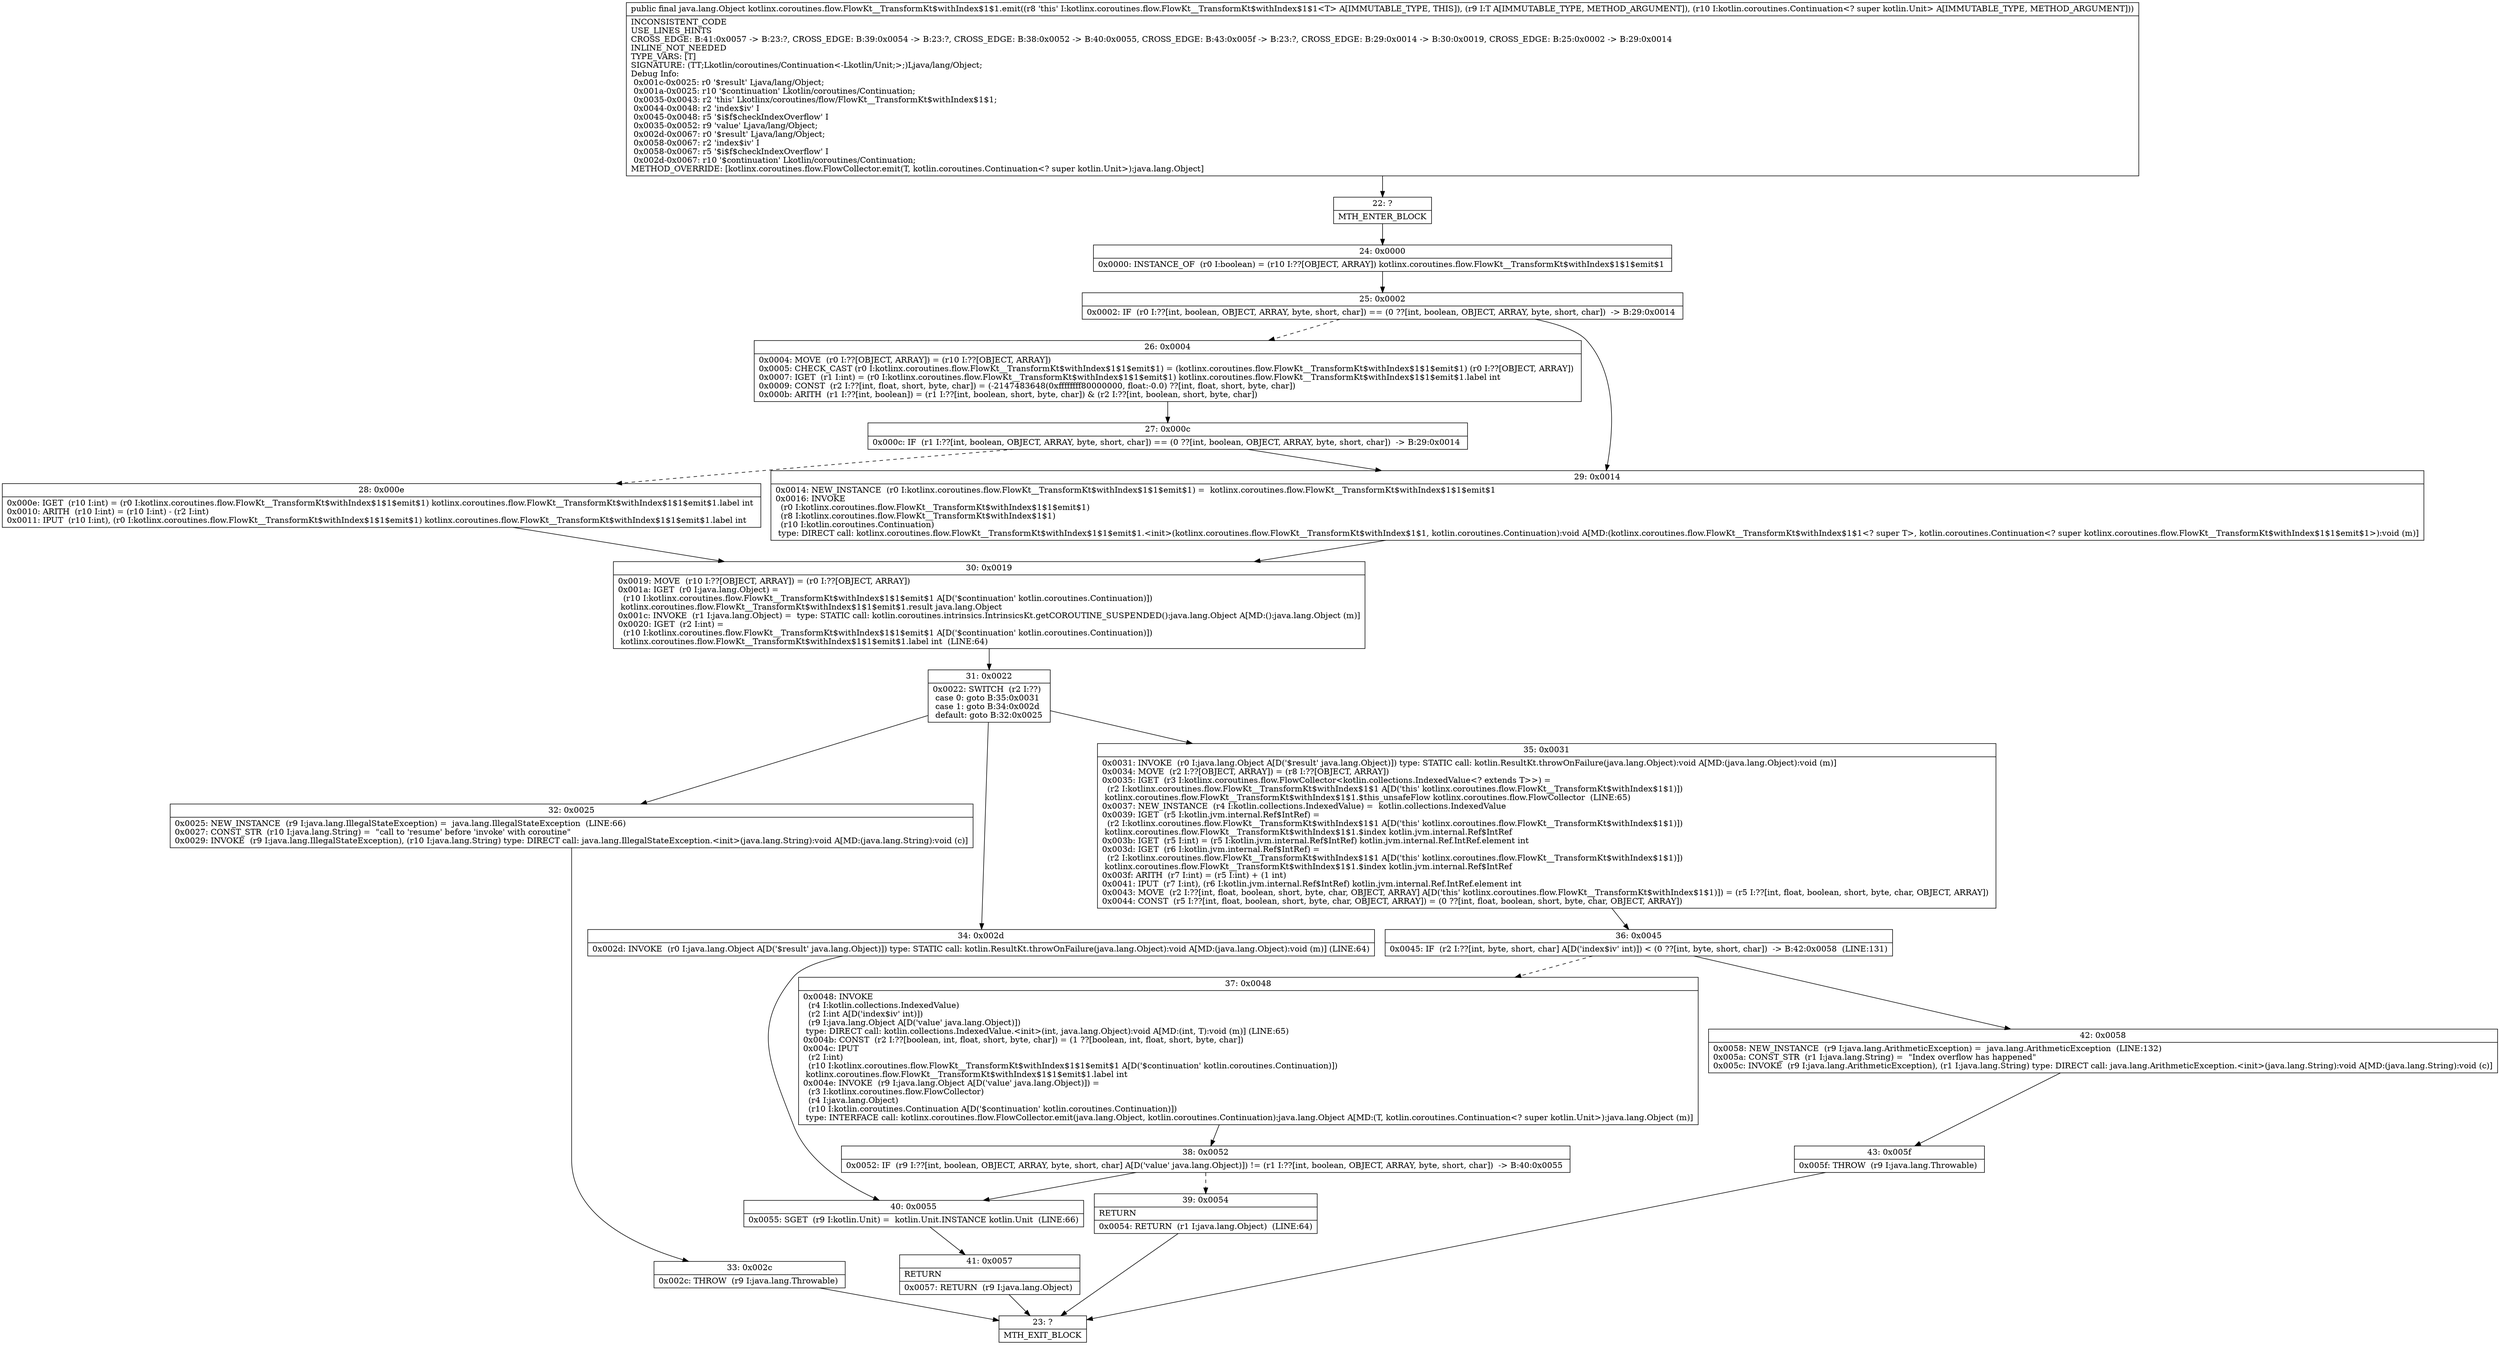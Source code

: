 digraph "CFG forkotlinx.coroutines.flow.FlowKt__TransformKt$withIndex$1$1.emit(Ljava\/lang\/Object;Lkotlin\/coroutines\/Continuation;)Ljava\/lang\/Object;" {
Node_22 [shape=record,label="{22\:\ ?|MTH_ENTER_BLOCK\l}"];
Node_24 [shape=record,label="{24\:\ 0x0000|0x0000: INSTANCE_OF  (r0 I:boolean) = (r10 I:??[OBJECT, ARRAY]) kotlinx.coroutines.flow.FlowKt__TransformKt$withIndex$1$1$emit$1 \l}"];
Node_25 [shape=record,label="{25\:\ 0x0002|0x0002: IF  (r0 I:??[int, boolean, OBJECT, ARRAY, byte, short, char]) == (0 ??[int, boolean, OBJECT, ARRAY, byte, short, char])  \-\> B:29:0x0014 \l}"];
Node_26 [shape=record,label="{26\:\ 0x0004|0x0004: MOVE  (r0 I:??[OBJECT, ARRAY]) = (r10 I:??[OBJECT, ARRAY]) \l0x0005: CHECK_CAST (r0 I:kotlinx.coroutines.flow.FlowKt__TransformKt$withIndex$1$1$emit$1) = (kotlinx.coroutines.flow.FlowKt__TransformKt$withIndex$1$1$emit$1) (r0 I:??[OBJECT, ARRAY]) \l0x0007: IGET  (r1 I:int) = (r0 I:kotlinx.coroutines.flow.FlowKt__TransformKt$withIndex$1$1$emit$1) kotlinx.coroutines.flow.FlowKt__TransformKt$withIndex$1$1$emit$1.label int \l0x0009: CONST  (r2 I:??[int, float, short, byte, char]) = (\-2147483648(0xffffffff80000000, float:\-0.0) ??[int, float, short, byte, char]) \l0x000b: ARITH  (r1 I:??[int, boolean]) = (r1 I:??[int, boolean, short, byte, char]) & (r2 I:??[int, boolean, short, byte, char]) \l}"];
Node_27 [shape=record,label="{27\:\ 0x000c|0x000c: IF  (r1 I:??[int, boolean, OBJECT, ARRAY, byte, short, char]) == (0 ??[int, boolean, OBJECT, ARRAY, byte, short, char])  \-\> B:29:0x0014 \l}"];
Node_28 [shape=record,label="{28\:\ 0x000e|0x000e: IGET  (r10 I:int) = (r0 I:kotlinx.coroutines.flow.FlowKt__TransformKt$withIndex$1$1$emit$1) kotlinx.coroutines.flow.FlowKt__TransformKt$withIndex$1$1$emit$1.label int \l0x0010: ARITH  (r10 I:int) = (r10 I:int) \- (r2 I:int) \l0x0011: IPUT  (r10 I:int), (r0 I:kotlinx.coroutines.flow.FlowKt__TransformKt$withIndex$1$1$emit$1) kotlinx.coroutines.flow.FlowKt__TransformKt$withIndex$1$1$emit$1.label int \l}"];
Node_30 [shape=record,label="{30\:\ 0x0019|0x0019: MOVE  (r10 I:??[OBJECT, ARRAY]) = (r0 I:??[OBJECT, ARRAY]) \l0x001a: IGET  (r0 I:java.lang.Object) = \l  (r10 I:kotlinx.coroutines.flow.FlowKt__TransformKt$withIndex$1$1$emit$1 A[D('$continuation' kotlin.coroutines.Continuation)])\l kotlinx.coroutines.flow.FlowKt__TransformKt$withIndex$1$1$emit$1.result java.lang.Object \l0x001c: INVOKE  (r1 I:java.lang.Object) =  type: STATIC call: kotlin.coroutines.intrinsics.IntrinsicsKt.getCOROUTINE_SUSPENDED():java.lang.Object A[MD:():java.lang.Object (m)]\l0x0020: IGET  (r2 I:int) = \l  (r10 I:kotlinx.coroutines.flow.FlowKt__TransformKt$withIndex$1$1$emit$1 A[D('$continuation' kotlin.coroutines.Continuation)])\l kotlinx.coroutines.flow.FlowKt__TransformKt$withIndex$1$1$emit$1.label int  (LINE:64)\l}"];
Node_31 [shape=record,label="{31\:\ 0x0022|0x0022: SWITCH  (r2 I:??)\l case 0: goto B:35:0x0031\l case 1: goto B:34:0x002d\l default: goto B:32:0x0025 \l}"];
Node_32 [shape=record,label="{32\:\ 0x0025|0x0025: NEW_INSTANCE  (r9 I:java.lang.IllegalStateException) =  java.lang.IllegalStateException  (LINE:66)\l0x0027: CONST_STR  (r10 I:java.lang.String) =  \"call to 'resume' before 'invoke' with coroutine\" \l0x0029: INVOKE  (r9 I:java.lang.IllegalStateException), (r10 I:java.lang.String) type: DIRECT call: java.lang.IllegalStateException.\<init\>(java.lang.String):void A[MD:(java.lang.String):void (c)]\l}"];
Node_33 [shape=record,label="{33\:\ 0x002c|0x002c: THROW  (r9 I:java.lang.Throwable) \l}"];
Node_23 [shape=record,label="{23\:\ ?|MTH_EXIT_BLOCK\l}"];
Node_34 [shape=record,label="{34\:\ 0x002d|0x002d: INVOKE  (r0 I:java.lang.Object A[D('$result' java.lang.Object)]) type: STATIC call: kotlin.ResultKt.throwOnFailure(java.lang.Object):void A[MD:(java.lang.Object):void (m)] (LINE:64)\l}"];
Node_40 [shape=record,label="{40\:\ 0x0055|0x0055: SGET  (r9 I:kotlin.Unit) =  kotlin.Unit.INSTANCE kotlin.Unit  (LINE:66)\l}"];
Node_41 [shape=record,label="{41\:\ 0x0057|RETURN\l|0x0057: RETURN  (r9 I:java.lang.Object) \l}"];
Node_35 [shape=record,label="{35\:\ 0x0031|0x0031: INVOKE  (r0 I:java.lang.Object A[D('$result' java.lang.Object)]) type: STATIC call: kotlin.ResultKt.throwOnFailure(java.lang.Object):void A[MD:(java.lang.Object):void (m)]\l0x0034: MOVE  (r2 I:??[OBJECT, ARRAY]) = (r8 I:??[OBJECT, ARRAY]) \l0x0035: IGET  (r3 I:kotlinx.coroutines.flow.FlowCollector\<kotlin.collections.IndexedValue\<? extends T\>\>) = \l  (r2 I:kotlinx.coroutines.flow.FlowKt__TransformKt$withIndex$1$1 A[D('this' kotlinx.coroutines.flow.FlowKt__TransformKt$withIndex$1$1)])\l kotlinx.coroutines.flow.FlowKt__TransformKt$withIndex$1$1.$this_unsafeFlow kotlinx.coroutines.flow.FlowCollector  (LINE:65)\l0x0037: NEW_INSTANCE  (r4 I:kotlin.collections.IndexedValue) =  kotlin.collections.IndexedValue \l0x0039: IGET  (r5 I:kotlin.jvm.internal.Ref$IntRef) = \l  (r2 I:kotlinx.coroutines.flow.FlowKt__TransformKt$withIndex$1$1 A[D('this' kotlinx.coroutines.flow.FlowKt__TransformKt$withIndex$1$1)])\l kotlinx.coroutines.flow.FlowKt__TransformKt$withIndex$1$1.$index kotlin.jvm.internal.Ref$IntRef \l0x003b: IGET  (r5 I:int) = (r5 I:kotlin.jvm.internal.Ref$IntRef) kotlin.jvm.internal.Ref.IntRef.element int \l0x003d: IGET  (r6 I:kotlin.jvm.internal.Ref$IntRef) = \l  (r2 I:kotlinx.coroutines.flow.FlowKt__TransformKt$withIndex$1$1 A[D('this' kotlinx.coroutines.flow.FlowKt__TransformKt$withIndex$1$1)])\l kotlinx.coroutines.flow.FlowKt__TransformKt$withIndex$1$1.$index kotlin.jvm.internal.Ref$IntRef \l0x003f: ARITH  (r7 I:int) = (r5 I:int) + (1 int) \l0x0041: IPUT  (r7 I:int), (r6 I:kotlin.jvm.internal.Ref$IntRef) kotlin.jvm.internal.Ref.IntRef.element int \l0x0043: MOVE  (r2 I:??[int, float, boolean, short, byte, char, OBJECT, ARRAY] A[D('this' kotlinx.coroutines.flow.FlowKt__TransformKt$withIndex$1$1)]) = (r5 I:??[int, float, boolean, short, byte, char, OBJECT, ARRAY]) \l0x0044: CONST  (r5 I:??[int, float, boolean, short, byte, char, OBJECT, ARRAY]) = (0 ??[int, float, boolean, short, byte, char, OBJECT, ARRAY]) \l}"];
Node_36 [shape=record,label="{36\:\ 0x0045|0x0045: IF  (r2 I:??[int, byte, short, char] A[D('index$iv' int)]) \< (0 ??[int, byte, short, char])  \-\> B:42:0x0058  (LINE:131)\l}"];
Node_37 [shape=record,label="{37\:\ 0x0048|0x0048: INVOKE  \l  (r4 I:kotlin.collections.IndexedValue)\l  (r2 I:int A[D('index$iv' int)])\l  (r9 I:java.lang.Object A[D('value' java.lang.Object)])\l type: DIRECT call: kotlin.collections.IndexedValue.\<init\>(int, java.lang.Object):void A[MD:(int, T):void (m)] (LINE:65)\l0x004b: CONST  (r2 I:??[boolean, int, float, short, byte, char]) = (1 ??[boolean, int, float, short, byte, char]) \l0x004c: IPUT  \l  (r2 I:int)\l  (r10 I:kotlinx.coroutines.flow.FlowKt__TransformKt$withIndex$1$1$emit$1 A[D('$continuation' kotlin.coroutines.Continuation)])\l kotlinx.coroutines.flow.FlowKt__TransformKt$withIndex$1$1$emit$1.label int \l0x004e: INVOKE  (r9 I:java.lang.Object A[D('value' java.lang.Object)]) = \l  (r3 I:kotlinx.coroutines.flow.FlowCollector)\l  (r4 I:java.lang.Object)\l  (r10 I:kotlin.coroutines.Continuation A[D('$continuation' kotlin.coroutines.Continuation)])\l type: INTERFACE call: kotlinx.coroutines.flow.FlowCollector.emit(java.lang.Object, kotlin.coroutines.Continuation):java.lang.Object A[MD:(T, kotlin.coroutines.Continuation\<? super kotlin.Unit\>):java.lang.Object (m)]\l}"];
Node_38 [shape=record,label="{38\:\ 0x0052|0x0052: IF  (r9 I:??[int, boolean, OBJECT, ARRAY, byte, short, char] A[D('value' java.lang.Object)]) != (r1 I:??[int, boolean, OBJECT, ARRAY, byte, short, char])  \-\> B:40:0x0055 \l}"];
Node_39 [shape=record,label="{39\:\ 0x0054|RETURN\l|0x0054: RETURN  (r1 I:java.lang.Object)  (LINE:64)\l}"];
Node_42 [shape=record,label="{42\:\ 0x0058|0x0058: NEW_INSTANCE  (r9 I:java.lang.ArithmeticException) =  java.lang.ArithmeticException  (LINE:132)\l0x005a: CONST_STR  (r1 I:java.lang.String) =  \"Index overflow has happened\" \l0x005c: INVOKE  (r9 I:java.lang.ArithmeticException), (r1 I:java.lang.String) type: DIRECT call: java.lang.ArithmeticException.\<init\>(java.lang.String):void A[MD:(java.lang.String):void (c)]\l}"];
Node_43 [shape=record,label="{43\:\ 0x005f|0x005f: THROW  (r9 I:java.lang.Throwable) \l}"];
Node_29 [shape=record,label="{29\:\ 0x0014|0x0014: NEW_INSTANCE  (r0 I:kotlinx.coroutines.flow.FlowKt__TransformKt$withIndex$1$1$emit$1) =  kotlinx.coroutines.flow.FlowKt__TransformKt$withIndex$1$1$emit$1 \l0x0016: INVOKE  \l  (r0 I:kotlinx.coroutines.flow.FlowKt__TransformKt$withIndex$1$1$emit$1)\l  (r8 I:kotlinx.coroutines.flow.FlowKt__TransformKt$withIndex$1$1)\l  (r10 I:kotlin.coroutines.Continuation)\l type: DIRECT call: kotlinx.coroutines.flow.FlowKt__TransformKt$withIndex$1$1$emit$1.\<init\>(kotlinx.coroutines.flow.FlowKt__TransformKt$withIndex$1$1, kotlin.coroutines.Continuation):void A[MD:(kotlinx.coroutines.flow.FlowKt__TransformKt$withIndex$1$1\<? super T\>, kotlin.coroutines.Continuation\<? super kotlinx.coroutines.flow.FlowKt__TransformKt$withIndex$1$1$emit$1\>):void (m)]\l}"];
MethodNode[shape=record,label="{public final java.lang.Object kotlinx.coroutines.flow.FlowKt__TransformKt$withIndex$1$1.emit((r8 'this' I:kotlinx.coroutines.flow.FlowKt__TransformKt$withIndex$1$1\<T\> A[IMMUTABLE_TYPE, THIS]), (r9 I:T A[IMMUTABLE_TYPE, METHOD_ARGUMENT]), (r10 I:kotlin.coroutines.Continuation\<? super kotlin.Unit\> A[IMMUTABLE_TYPE, METHOD_ARGUMENT]))  | INCONSISTENT_CODE\lUSE_LINES_HINTS\lCROSS_EDGE: B:41:0x0057 \-\> B:23:?, CROSS_EDGE: B:39:0x0054 \-\> B:23:?, CROSS_EDGE: B:38:0x0052 \-\> B:40:0x0055, CROSS_EDGE: B:43:0x005f \-\> B:23:?, CROSS_EDGE: B:29:0x0014 \-\> B:30:0x0019, CROSS_EDGE: B:25:0x0002 \-\> B:29:0x0014\lINLINE_NOT_NEEDED\lTYPE_VARS: [T]\lSIGNATURE: (TT;Lkotlin\/coroutines\/Continuation\<\-Lkotlin\/Unit;\>;)Ljava\/lang\/Object;\lDebug Info:\l  0x001c\-0x0025: r0 '$result' Ljava\/lang\/Object;\l  0x001a\-0x0025: r10 '$continuation' Lkotlin\/coroutines\/Continuation;\l  0x0035\-0x0043: r2 'this' Lkotlinx\/coroutines\/flow\/FlowKt__TransformKt$withIndex$1$1;\l  0x0044\-0x0048: r2 'index$iv' I\l  0x0045\-0x0048: r5 '$i$f$checkIndexOverflow' I\l  0x0035\-0x0052: r9 'value' Ljava\/lang\/Object;\l  0x002d\-0x0067: r0 '$result' Ljava\/lang\/Object;\l  0x0058\-0x0067: r2 'index$iv' I\l  0x0058\-0x0067: r5 '$i$f$checkIndexOverflow' I\l  0x002d\-0x0067: r10 '$continuation' Lkotlin\/coroutines\/Continuation;\lMETHOD_OVERRIDE: [kotlinx.coroutines.flow.FlowCollector.emit(T, kotlin.coroutines.Continuation\<? super kotlin.Unit\>):java.lang.Object]\l}"];
MethodNode -> Node_22;Node_22 -> Node_24;
Node_24 -> Node_25;
Node_25 -> Node_26[style=dashed];
Node_25 -> Node_29;
Node_26 -> Node_27;
Node_27 -> Node_28[style=dashed];
Node_27 -> Node_29;
Node_28 -> Node_30;
Node_30 -> Node_31;
Node_31 -> Node_32;
Node_31 -> Node_34;
Node_31 -> Node_35;
Node_32 -> Node_33;
Node_33 -> Node_23;
Node_34 -> Node_40;
Node_40 -> Node_41;
Node_41 -> Node_23;
Node_35 -> Node_36;
Node_36 -> Node_37[style=dashed];
Node_36 -> Node_42;
Node_37 -> Node_38;
Node_38 -> Node_39[style=dashed];
Node_38 -> Node_40;
Node_39 -> Node_23;
Node_42 -> Node_43;
Node_43 -> Node_23;
Node_29 -> Node_30;
}

